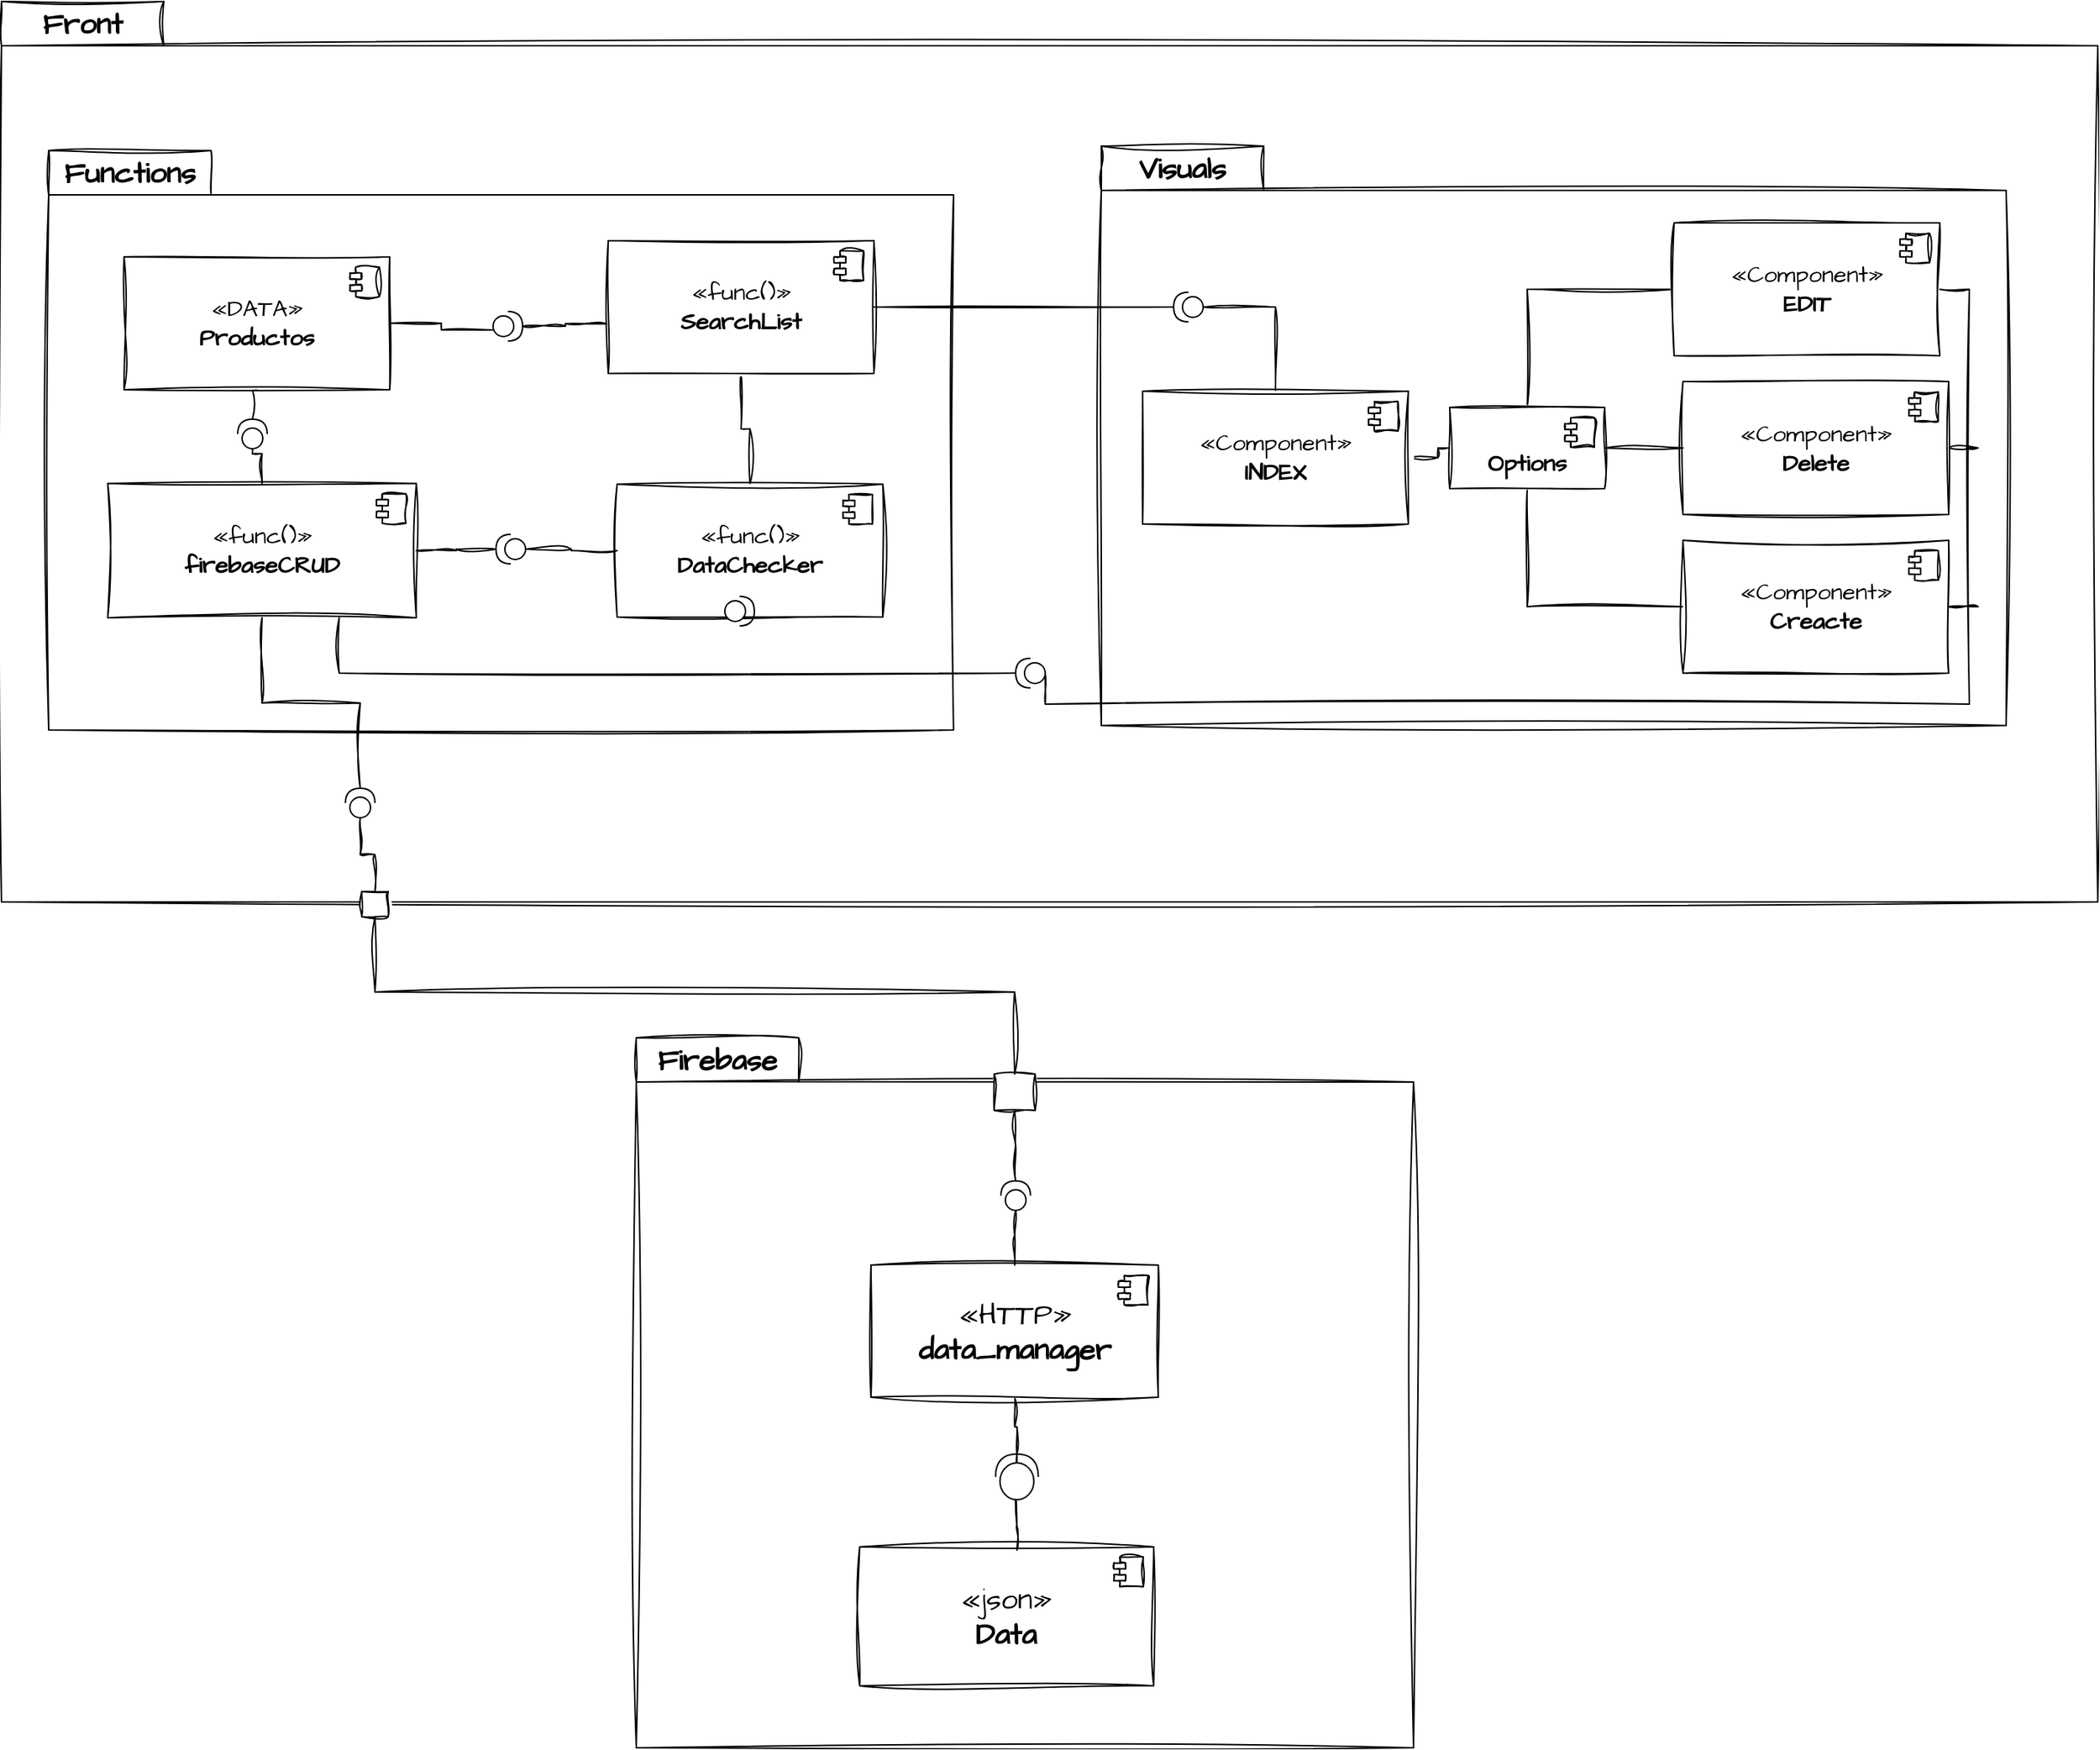 <mxfile version="21.6.8" type="device">
  <diagram name="Página-1" id="hoifU6ViEmK2viiTp7wW">
    <mxGraphModel dx="2280" dy="1666" grid="0" gridSize="10" guides="1" tooltips="1" connect="1" arrows="1" fold="1" page="0" pageScale="1" pageWidth="827" pageHeight="1169" math="0" shadow="0">
      <root>
        <mxCell id="0" />
        <mxCell id="1" parent="0" />
        <mxCell id="BzcMIlfkq29fERp0sWk7-11" value="Front" style="shape=folder;fontStyle=1;tabWidth=110;tabHeight=30;tabPosition=left;html=1;boundedLbl=1;labelInHeader=1;container=1;collapsible=0;whiteSpace=wrap;sketch=1;hachureGap=4;jiggle=2;curveFitting=1;fontFamily=Architects Daughter;fontSource=https%3A%2F%2Ffonts.googleapis.com%2Fcss%3Ffamily%3DArchitects%2BDaughter;fontSize=20;" vertex="1" parent="1">
          <mxGeometry x="-745" y="-481" width="1420" height="610" as="geometry" />
        </mxCell>
        <mxCell id="BzcMIlfkq29fERp0sWk7-29" value="Visuals&lt;br&gt;" style="shape=folder;fontStyle=1;tabWidth=110;tabHeight=30;tabPosition=left;html=1;boundedLbl=1;labelInHeader=1;container=1;collapsible=0;whiteSpace=wrap;sketch=1;hachureGap=4;jiggle=2;curveFitting=1;fontFamily=Architects Daughter;fontSource=https%3A%2F%2Ffonts.googleapis.com%2Fcss%3Ffamily%3DArchitects%2BDaughter;fontSize=20;" vertex="1" parent="BzcMIlfkq29fERp0sWk7-11">
          <mxGeometry x="745" y="98" width="612.9" height="392.5" as="geometry" />
        </mxCell>
        <mxCell id="BzcMIlfkq29fERp0sWk7-91" style="edgeStyle=orthogonalEdgeStyle;shape=connector;rounded=0;sketch=1;hachureGap=4;jiggle=2;curveFitting=1;orthogonalLoop=1;jettySize=auto;html=1;entryX=0;entryY=0.5;entryDx=0;entryDy=0;entryPerimeter=0;labelBackgroundColor=default;strokeColor=default;fontFamily=Architects Daughter;fontSource=https%3A%2F%2Ffonts.googleapis.com%2Fcss%3Ffamily%3DArchitects%2BDaughter;fontSize=16;fontColor=default;endArrow=none;endFill=0;" edge="1" parent="BzcMIlfkq29fERp0sWk7-29" source="BzcMIlfkq29fERp0sWk7-38" target="BzcMIlfkq29fERp0sWk7-90">
          <mxGeometry relative="1" as="geometry" />
        </mxCell>
        <mxCell id="BzcMIlfkq29fERp0sWk7-105" style="edgeStyle=orthogonalEdgeStyle;shape=connector;rounded=0;sketch=1;hachureGap=4;jiggle=2;curveFitting=1;orthogonalLoop=1;jettySize=auto;html=1;entryX=0;entryY=0.5;entryDx=0;entryDy=0;labelBackgroundColor=default;strokeColor=default;fontFamily=Architects Daughter;fontSource=https%3A%2F%2Ffonts.googleapis.com%2Fcss%3Ffamily%3DArchitects%2BDaughter;fontSize=16;fontColor=default;endArrow=none;endFill=0;" edge="1" parent="BzcMIlfkq29fERp0sWk7-29" source="BzcMIlfkq29fERp0sWk7-38" target="BzcMIlfkq29fERp0sWk7-42">
          <mxGeometry relative="1" as="geometry" />
        </mxCell>
        <mxCell id="BzcMIlfkq29fERp0sWk7-38" value="«Component»&lt;br&gt;&lt;b&gt;INDEX&lt;/b&gt;" style="html=1;dropTarget=0;whiteSpace=wrap;sketch=1;hachureGap=4;jiggle=2;curveFitting=1;fontFamily=Architects Daughter;fontSource=https%3A%2F%2Ffonts.googleapis.com%2Fcss%3Ffamily%3DArchitects%2BDaughter;fontSize=16;fontColor=default;" vertex="1" parent="BzcMIlfkq29fERp0sWk7-29">
          <mxGeometry x="28" y="166" width="180" height="90" as="geometry" />
        </mxCell>
        <mxCell id="BzcMIlfkq29fERp0sWk7-39" value="" style="shape=module;jettyWidth=8;jettyHeight=4;sketch=1;hachureGap=4;jiggle=2;curveFitting=1;fontFamily=Architects Daughter;fontSource=https%3A%2F%2Ffonts.googleapis.com%2Fcss%3Ffamily%3DArchitects%2BDaughter;fontSize=16;fontColor=default;" vertex="1" parent="BzcMIlfkq29fERp0sWk7-38">
          <mxGeometry x="1" width="20" height="20" relative="1" as="geometry">
            <mxPoint x="-27" y="7" as="offset" />
          </mxGeometry>
        </mxCell>
        <mxCell id="BzcMIlfkq29fERp0sWk7-106" style="edgeStyle=orthogonalEdgeStyle;shape=connector;rounded=0;sketch=1;hachureGap=4;jiggle=2;curveFitting=1;orthogonalLoop=1;jettySize=auto;html=1;entryX=0;entryY=0.5;entryDx=0;entryDy=0;labelBackgroundColor=default;strokeColor=default;fontFamily=Architects Daughter;fontSource=https%3A%2F%2Ffonts.googleapis.com%2Fcss%3Ffamily%3DArchitects%2BDaughter;fontSize=16;fontColor=default;endArrow=none;endFill=0;exitX=0.5;exitY=1;exitDx=0;exitDy=0;" edge="1" parent="BzcMIlfkq29fERp0sWk7-29" source="BzcMIlfkq29fERp0sWk7-42" target="BzcMIlfkq29fERp0sWk7-46">
          <mxGeometry relative="1" as="geometry" />
        </mxCell>
        <mxCell id="BzcMIlfkq29fERp0sWk7-107" style="edgeStyle=orthogonalEdgeStyle;shape=connector;rounded=0;sketch=1;hachureGap=4;jiggle=2;curveFitting=1;orthogonalLoop=1;jettySize=auto;html=1;entryX=0;entryY=0.5;entryDx=0;entryDy=0;labelBackgroundColor=default;strokeColor=default;fontFamily=Architects Daughter;fontSource=https%3A%2F%2Ffonts.googleapis.com%2Fcss%3Ffamily%3DArchitects%2BDaughter;fontSize=16;fontColor=default;endArrow=none;endFill=0;" edge="1" parent="BzcMIlfkq29fERp0sWk7-29" source="BzcMIlfkq29fERp0sWk7-42" target="BzcMIlfkq29fERp0sWk7-48">
          <mxGeometry relative="1" as="geometry" />
        </mxCell>
        <mxCell id="BzcMIlfkq29fERp0sWk7-108" style="edgeStyle=orthogonalEdgeStyle;shape=connector;rounded=0;sketch=1;hachureGap=4;jiggle=2;curveFitting=1;orthogonalLoop=1;jettySize=auto;html=1;entryX=0;entryY=0.5;entryDx=0;entryDy=0;labelBackgroundColor=default;strokeColor=default;fontFamily=Architects Daughter;fontSource=https%3A%2F%2Ffonts.googleapis.com%2Fcss%3Ffamily%3DArchitects%2BDaughter;fontSize=16;fontColor=default;endArrow=none;endFill=0;exitX=0.5;exitY=0;exitDx=0;exitDy=0;" edge="1" parent="BzcMIlfkq29fERp0sWk7-29" source="BzcMIlfkq29fERp0sWk7-42" target="BzcMIlfkq29fERp0sWk7-44">
          <mxGeometry relative="1" as="geometry" />
        </mxCell>
        <mxCell id="BzcMIlfkq29fERp0sWk7-42" value="&lt;br&gt;&lt;b&gt;Options&lt;/b&gt;" style="html=1;dropTarget=0;whiteSpace=wrap;sketch=1;hachureGap=4;jiggle=2;curveFitting=1;fontFamily=Architects Daughter;fontSource=https%3A%2F%2Ffonts.googleapis.com%2Fcss%3Ffamily%3DArchitects%2BDaughter;fontSize=16;fontColor=default;" vertex="1" parent="BzcMIlfkq29fERp0sWk7-29">
          <mxGeometry x="236" y="177" width="105" height="55" as="geometry" />
        </mxCell>
        <mxCell id="BzcMIlfkq29fERp0sWk7-43" value="" style="shape=module;jettyWidth=8;jettyHeight=4;sketch=1;hachureGap=4;jiggle=2;curveFitting=1;fontFamily=Architects Daughter;fontSource=https%3A%2F%2Ffonts.googleapis.com%2Fcss%3Ffamily%3DArchitects%2BDaughter;fontSize=16;fontColor=default;" vertex="1" parent="BzcMIlfkq29fERp0sWk7-42">
          <mxGeometry x="1" width="20" height="20" relative="1" as="geometry">
            <mxPoint x="-27" y="7" as="offset" />
          </mxGeometry>
        </mxCell>
        <mxCell id="BzcMIlfkq29fERp0sWk7-44" value="«Component»&lt;br&gt;&lt;b&gt;EDIT&lt;/b&gt;" style="html=1;dropTarget=0;whiteSpace=wrap;sketch=1;hachureGap=4;jiggle=2;curveFitting=1;fontFamily=Architects Daughter;fontSource=https%3A%2F%2Ffonts.googleapis.com%2Fcss%3Ffamily%3DArchitects%2BDaughter;fontSize=16;fontColor=default;" vertex="1" parent="BzcMIlfkq29fERp0sWk7-29">
          <mxGeometry x="388" y="52" width="180" height="90" as="geometry" />
        </mxCell>
        <mxCell id="BzcMIlfkq29fERp0sWk7-45" value="" style="shape=module;jettyWidth=8;jettyHeight=4;sketch=1;hachureGap=4;jiggle=2;curveFitting=1;fontFamily=Architects Daughter;fontSource=https%3A%2F%2Ffonts.googleapis.com%2Fcss%3Ffamily%3DArchitects%2BDaughter;fontSize=16;fontColor=default;" vertex="1" parent="BzcMIlfkq29fERp0sWk7-44">
          <mxGeometry x="1" width="20" height="20" relative="1" as="geometry">
            <mxPoint x="-27" y="7" as="offset" />
          </mxGeometry>
        </mxCell>
        <mxCell id="BzcMIlfkq29fERp0sWk7-104" style="edgeStyle=orthogonalEdgeStyle;shape=connector;rounded=0;sketch=1;hachureGap=4;jiggle=2;curveFitting=1;orthogonalLoop=1;jettySize=auto;html=1;labelBackgroundColor=default;strokeColor=default;fontFamily=Architects Daughter;fontSource=https%3A%2F%2Ffonts.googleapis.com%2Fcss%3Ffamily%3DArchitects%2BDaughter;fontSize=16;fontColor=default;endArrow=none;endFill=0;" edge="1" parent="BzcMIlfkq29fERp0sWk7-29" source="BzcMIlfkq29fERp0sWk7-46">
          <mxGeometry relative="1" as="geometry">
            <mxPoint x="586.692" y="312" as="targetPoint" />
          </mxGeometry>
        </mxCell>
        <mxCell id="BzcMIlfkq29fERp0sWk7-46" value="«Component»&lt;br&gt;&lt;b&gt;Creacte&lt;/b&gt;" style="html=1;dropTarget=0;whiteSpace=wrap;sketch=1;hachureGap=4;jiggle=2;curveFitting=1;fontFamily=Architects Daughter;fontSource=https%3A%2F%2Ffonts.googleapis.com%2Fcss%3Ffamily%3DArchitects%2BDaughter;fontSize=16;fontColor=default;" vertex="1" parent="BzcMIlfkq29fERp0sWk7-29">
          <mxGeometry x="394" y="267" width="180" height="90" as="geometry" />
        </mxCell>
        <mxCell id="BzcMIlfkq29fERp0sWk7-47" value="" style="shape=module;jettyWidth=8;jettyHeight=4;sketch=1;hachureGap=4;jiggle=2;curveFitting=1;fontFamily=Architects Daughter;fontSource=https%3A%2F%2Ffonts.googleapis.com%2Fcss%3Ffamily%3DArchitects%2BDaughter;fontSize=16;fontColor=default;" vertex="1" parent="BzcMIlfkq29fERp0sWk7-46">
          <mxGeometry x="1" width="20" height="20" relative="1" as="geometry">
            <mxPoint x="-27" y="7" as="offset" />
          </mxGeometry>
        </mxCell>
        <mxCell id="BzcMIlfkq29fERp0sWk7-103" style="edgeStyle=orthogonalEdgeStyle;shape=connector;rounded=0;sketch=1;hachureGap=4;jiggle=2;curveFitting=1;orthogonalLoop=1;jettySize=auto;html=1;labelBackgroundColor=default;strokeColor=default;fontFamily=Architects Daughter;fontSource=https%3A%2F%2Ffonts.googleapis.com%2Fcss%3Ffamily%3DArchitects%2BDaughter;fontSize=16;fontColor=default;endArrow=none;endFill=0;" edge="1" parent="BzcMIlfkq29fERp0sWk7-29" source="BzcMIlfkq29fERp0sWk7-48">
          <mxGeometry relative="1" as="geometry">
            <mxPoint x="586.0" y="204.5" as="targetPoint" />
          </mxGeometry>
        </mxCell>
        <mxCell id="BzcMIlfkq29fERp0sWk7-48" value="«Component»&lt;br&gt;&lt;b&gt;Delete&lt;/b&gt;" style="html=1;dropTarget=0;whiteSpace=wrap;sketch=1;hachureGap=4;jiggle=2;curveFitting=1;fontFamily=Architects Daughter;fontSource=https%3A%2F%2Ffonts.googleapis.com%2Fcss%3Ffamily%3DArchitects%2BDaughter;fontSize=16;fontColor=default;" vertex="1" parent="BzcMIlfkq29fERp0sWk7-29">
          <mxGeometry x="394" y="159.5" width="180" height="90" as="geometry" />
        </mxCell>
        <mxCell id="BzcMIlfkq29fERp0sWk7-49" value="" style="shape=module;jettyWidth=8;jettyHeight=4;sketch=1;hachureGap=4;jiggle=2;curveFitting=1;fontFamily=Architects Daughter;fontSource=https%3A%2F%2Ffonts.googleapis.com%2Fcss%3Ffamily%3DArchitects%2BDaughter;fontSize=16;fontColor=default;" vertex="1" parent="BzcMIlfkq29fERp0sWk7-48">
          <mxGeometry x="1" width="20" height="20" relative="1" as="geometry">
            <mxPoint x="-27" y="7" as="offset" />
          </mxGeometry>
        </mxCell>
        <mxCell id="BzcMIlfkq29fERp0sWk7-90" value="" style="shape=providedRequiredInterface;html=1;verticalLabelPosition=bottom;sketch=0;hachureGap=4;jiggle=2;curveFitting=1;fontFamily=Architects Daughter;fontSource=https%3A%2F%2Ffonts.googleapis.com%2Fcss%3Ffamily%3DArchitects%2BDaughter;fontSize=16;fontColor=default;rotation=-180;" vertex="1" parent="BzcMIlfkq29fERp0sWk7-29">
          <mxGeometry x="49" y="99" width="20" height="20" as="geometry" />
        </mxCell>
        <mxCell id="BzcMIlfkq29fERp0sWk7-31" value="Functions" style="shape=folder;fontStyle=1;tabWidth=110;tabHeight=30;tabPosition=left;html=1;boundedLbl=1;labelInHeader=1;container=1;collapsible=0;whiteSpace=wrap;sketch=1;hachureGap=4;jiggle=2;curveFitting=1;fontFamily=Architects Daughter;fontSource=https%3A%2F%2Ffonts.googleapis.com%2Fcss%3Ffamily%3DArchitects%2BDaughter;fontSize=20;" vertex="1" parent="BzcMIlfkq29fERp0sWk7-11">
          <mxGeometry x="32" y="101" width="612.9" height="392.5" as="geometry" />
        </mxCell>
        <mxCell id="BzcMIlfkq29fERp0sWk7-68" value="" style="edgeStyle=orthogonalEdgeStyle;shape=connector;rounded=0;sketch=1;hachureGap=4;jiggle=2;curveFitting=1;orthogonalLoop=1;jettySize=auto;html=1;labelBackgroundColor=default;strokeColor=default;fontFamily=Architects Daughter;fontSource=https%3A%2F%2Ffonts.googleapis.com%2Fcss%3Ffamily%3DArchitects%2BDaughter;fontSize=16;fontColor=default;endArrow=none;endFill=0;" edge="1" parent="BzcMIlfkq29fERp0sWk7-31" source="BzcMIlfkq29fERp0sWk7-70" target="BzcMIlfkq29fERp0sWk7-40">
          <mxGeometry relative="1" as="geometry" />
        </mxCell>
        <mxCell id="BzcMIlfkq29fERp0sWk7-32" value="«func()»&lt;br&gt;&lt;b&gt;firebaseCRUD&lt;/b&gt;" style="html=1;dropTarget=0;whiteSpace=wrap;sketch=1;hachureGap=4;jiggle=2;curveFitting=1;fontFamily=Architects Daughter;fontSource=https%3A%2F%2Ffonts.googleapis.com%2Fcss%3Ffamily%3DArchitects%2BDaughter;fontSize=16;fontColor=default;" vertex="1" parent="BzcMIlfkq29fERp0sWk7-31">
          <mxGeometry x="40" y="225.5" width="209" height="91" as="geometry" />
        </mxCell>
        <mxCell id="BzcMIlfkq29fERp0sWk7-33" value="" style="shape=module;jettyWidth=8;jettyHeight=4;sketch=1;hachureGap=4;jiggle=2;curveFitting=1;fontFamily=Architects Daughter;fontSource=https%3A%2F%2Ffonts.googleapis.com%2Fcss%3Ffamily%3DArchitects%2BDaughter;fontSize=16;fontColor=default;" vertex="1" parent="BzcMIlfkq29fERp0sWk7-32">
          <mxGeometry x="1" width="20" height="20" relative="1" as="geometry">
            <mxPoint x="-27" y="7" as="offset" />
          </mxGeometry>
        </mxCell>
        <mxCell id="BzcMIlfkq29fERp0sWk7-83" value="" style="edgeStyle=orthogonalEdgeStyle;shape=connector;rounded=0;sketch=1;hachureGap=4;jiggle=2;curveFitting=1;orthogonalLoop=1;jettySize=auto;html=1;labelBackgroundColor=default;strokeColor=default;fontFamily=Architects Daughter;fontSource=https%3A%2F%2Ffonts.googleapis.com%2Fcss%3Ffamily%3DArchitects%2BDaughter;fontSize=16;fontColor=default;endArrow=none;endFill=0;" edge="1" parent="BzcMIlfkq29fERp0sWk7-31" source="BzcMIlfkq29fERp0sWk7-34" target="BzcMIlfkq29fERp0sWk7-36">
          <mxGeometry relative="1" as="geometry" />
        </mxCell>
        <mxCell id="BzcMIlfkq29fERp0sWk7-34" value="«func()»&lt;br&gt;&lt;b&gt;SearchList&lt;/b&gt;" style="html=1;dropTarget=0;whiteSpace=wrap;sketch=1;hachureGap=4;jiggle=2;curveFitting=1;fontFamily=Architects Daughter;fontSource=https%3A%2F%2Ffonts.googleapis.com%2Fcss%3Ffamily%3DArchitects%2BDaughter;fontSize=16;fontColor=default;" vertex="1" parent="BzcMIlfkq29fERp0sWk7-31">
          <mxGeometry x="379" y="61" width="180" height="90" as="geometry" />
        </mxCell>
        <mxCell id="BzcMIlfkq29fERp0sWk7-35" value="" style="shape=module;jettyWidth=8;jettyHeight=4;sketch=1;hachureGap=4;jiggle=2;curveFitting=1;fontFamily=Architects Daughter;fontSource=https%3A%2F%2Ffonts.googleapis.com%2Fcss%3Ffamily%3DArchitects%2BDaughter;fontSize=16;fontColor=default;" vertex="1" parent="BzcMIlfkq29fERp0sWk7-34">
          <mxGeometry x="1" width="20" height="20" relative="1" as="geometry">
            <mxPoint x="-27" y="7" as="offset" />
          </mxGeometry>
        </mxCell>
        <mxCell id="BzcMIlfkq29fERp0sWk7-72" style="edgeStyle=orthogonalEdgeStyle;shape=connector;rounded=0;sketch=1;hachureGap=4;jiggle=2;curveFitting=1;orthogonalLoop=1;jettySize=auto;html=1;entryX=1;entryY=0.5;entryDx=0;entryDy=0;labelBackgroundColor=default;strokeColor=default;fontFamily=Architects Daughter;fontSource=https%3A%2F%2Ffonts.googleapis.com%2Fcss%3Ffamily%3DArchitects%2BDaughter;fontSize=16;fontColor=default;endArrow=none;endFill=0;" edge="1" parent="BzcMIlfkq29fERp0sWk7-31" source="BzcMIlfkq29fERp0sWk7-78" target="BzcMIlfkq29fERp0sWk7-32">
          <mxGeometry relative="1" as="geometry" />
        </mxCell>
        <mxCell id="BzcMIlfkq29fERp0sWk7-79" style="edgeStyle=orthogonalEdgeStyle;shape=connector;rounded=0;sketch=1;hachureGap=4;jiggle=2;curveFitting=1;orthogonalLoop=1;jettySize=auto;html=1;entryX=0;entryY=0.5;entryDx=0;entryDy=0;entryPerimeter=0;labelBackgroundColor=default;strokeColor=default;fontFamily=Architects Daughter;fontSource=https%3A%2F%2Ffonts.googleapis.com%2Fcss%3Ffamily%3DArchitects%2BDaughter;fontSize=16;fontColor=default;endArrow=none;endFill=0;" edge="1" parent="BzcMIlfkq29fERp0sWk7-31" source="BzcMIlfkq29fERp0sWk7-36" target="BzcMIlfkq29fERp0sWk7-78">
          <mxGeometry relative="1" as="geometry" />
        </mxCell>
        <mxCell id="BzcMIlfkq29fERp0sWk7-36" value="«func()»&lt;br&gt;&lt;b&gt;DataChecker&lt;/b&gt;" style="html=1;dropTarget=0;whiteSpace=wrap;sketch=1;hachureGap=4;jiggle=2;curveFitting=1;fontFamily=Architects Daughter;fontSource=https%3A%2F%2Ffonts.googleapis.com%2Fcss%3Ffamily%3DArchitects%2BDaughter;fontSize=16;fontColor=default;" vertex="1" parent="BzcMIlfkq29fERp0sWk7-31">
          <mxGeometry x="385" y="226" width="180" height="90" as="geometry" />
        </mxCell>
        <mxCell id="BzcMIlfkq29fERp0sWk7-37" value="" style="shape=module;jettyWidth=8;jettyHeight=4;sketch=1;hachureGap=4;jiggle=2;curveFitting=1;fontFamily=Architects Daughter;fontSource=https%3A%2F%2Ffonts.googleapis.com%2Fcss%3Ffamily%3DArchitects%2BDaughter;fontSize=16;fontColor=default;" vertex="1" parent="BzcMIlfkq29fERp0sWk7-36">
          <mxGeometry x="1" width="20" height="20" relative="1" as="geometry">
            <mxPoint x="-27" y="7" as="offset" />
          </mxGeometry>
        </mxCell>
        <mxCell id="BzcMIlfkq29fERp0sWk7-71" style="edgeStyle=orthogonalEdgeStyle;shape=connector;rounded=0;sketch=1;hachureGap=4;jiggle=2;curveFitting=1;orthogonalLoop=1;jettySize=auto;html=1;entryX=-0.007;entryY=0.626;entryDx=0;entryDy=0;entryPerimeter=0;labelBackgroundColor=default;strokeColor=default;fontFamily=Architects Daughter;fontSource=https%3A%2F%2Ffonts.googleapis.com%2Fcss%3Ffamily%3DArchitects%2BDaughter;fontSize=16;fontColor=default;endArrow=none;endFill=0;" edge="1" parent="BzcMIlfkq29fERp0sWk7-31" source="BzcMIlfkq29fERp0sWk7-74" target="BzcMIlfkq29fERp0sWk7-34">
          <mxGeometry relative="1" as="geometry" />
        </mxCell>
        <mxCell id="BzcMIlfkq29fERp0sWk7-40" value="«DATA»&lt;br&gt;&lt;b&gt;Productos&lt;/b&gt;" style="html=1;dropTarget=0;whiteSpace=wrap;sketch=1;hachureGap=4;jiggle=2;curveFitting=1;fontFamily=Architects Daughter;fontSource=https%3A%2F%2Ffonts.googleapis.com%2Fcss%3Ffamily%3DArchitects%2BDaughter;fontSize=16;fontColor=default;" vertex="1" parent="BzcMIlfkq29fERp0sWk7-31">
          <mxGeometry x="51" y="72" width="180" height="90" as="geometry" />
        </mxCell>
        <mxCell id="BzcMIlfkq29fERp0sWk7-41" value="" style="shape=module;jettyWidth=8;jettyHeight=4;sketch=1;hachureGap=4;jiggle=2;curveFitting=1;fontFamily=Architects Daughter;fontSource=https%3A%2F%2Ffonts.googleapis.com%2Fcss%3Ffamily%3DArchitects%2BDaughter;fontSize=16;fontColor=default;" vertex="1" parent="BzcMIlfkq29fERp0sWk7-40">
          <mxGeometry x="1" width="20" height="20" relative="1" as="geometry">
            <mxPoint x="-27" y="7" as="offset" />
          </mxGeometry>
        </mxCell>
        <mxCell id="BzcMIlfkq29fERp0sWk7-69" value="" style="edgeStyle=orthogonalEdgeStyle;shape=connector;rounded=0;sketch=1;hachureGap=4;jiggle=2;curveFitting=1;orthogonalLoop=1;jettySize=auto;html=1;labelBackgroundColor=default;strokeColor=default;fontFamily=Architects Daughter;fontSource=https%3A%2F%2Ffonts.googleapis.com%2Fcss%3Ffamily%3DArchitects%2BDaughter;fontSize=16;fontColor=default;endArrow=none;endFill=0;" edge="1" parent="BzcMIlfkq29fERp0sWk7-31" source="BzcMIlfkq29fERp0sWk7-32" target="BzcMIlfkq29fERp0sWk7-70">
          <mxGeometry relative="1" as="geometry">
            <mxPoint x="-562" y="-154" as="sourcePoint" />
            <mxPoint x="-565" y="-218" as="targetPoint" />
          </mxGeometry>
        </mxCell>
        <mxCell id="BzcMIlfkq29fERp0sWk7-70" value="" style="shape=providedRequiredInterface;html=1;verticalLabelPosition=bottom;sketch=0;hachureGap=4;jiggle=2;curveFitting=1;fontFamily=Architects Daughter;fontSource=https%3A%2F%2Ffonts.googleapis.com%2Fcss%3Ffamily%3DArchitects%2BDaughter;fontSize=16;fontColor=default;rotation=-90;" vertex="1" parent="BzcMIlfkq29fERp0sWk7-31">
          <mxGeometry x="128" y="182" width="20" height="20" as="geometry" />
        </mxCell>
        <mxCell id="BzcMIlfkq29fERp0sWk7-73" value="" style="edgeStyle=orthogonalEdgeStyle;shape=connector;rounded=0;sketch=1;hachureGap=4;jiggle=2;curveFitting=1;orthogonalLoop=1;jettySize=auto;html=1;entryX=-0.007;entryY=0.626;entryDx=0;entryDy=0;entryPerimeter=0;labelBackgroundColor=default;strokeColor=default;fontFamily=Architects Daughter;fontSource=https%3A%2F%2Ffonts.googleapis.com%2Fcss%3Ffamily%3DArchitects%2BDaughter;fontSize=16;fontColor=default;endArrow=none;endFill=0;" edge="1" parent="BzcMIlfkq29fERp0sWk7-31" source="BzcMIlfkq29fERp0sWk7-40" target="BzcMIlfkq29fERp0sWk7-74">
          <mxGeometry relative="1" as="geometry">
            <mxPoint x="-475" y="-263" as="sourcePoint" />
            <mxPoint x="-328" y="-263" as="targetPoint" />
          </mxGeometry>
        </mxCell>
        <mxCell id="BzcMIlfkq29fERp0sWk7-74" value="" style="shape=providedRequiredInterface;html=1;verticalLabelPosition=bottom;sketch=0;hachureGap=4;jiggle=2;curveFitting=1;fontFamily=Architects Daughter;fontSource=https%3A%2F%2Ffonts.googleapis.com%2Fcss%3Ffamily%3DArchitects%2BDaughter;fontSize=16;fontColor=default;" vertex="1" parent="BzcMIlfkq29fERp0sWk7-31">
          <mxGeometry x="301" y="109" width="20" height="20" as="geometry" />
        </mxCell>
        <mxCell id="BzcMIlfkq29fERp0sWk7-78" value="" style="shape=providedRequiredInterface;html=1;verticalLabelPosition=bottom;sketch=0;hachureGap=4;jiggle=2;curveFitting=1;fontFamily=Architects Daughter;fontSource=https%3A%2F%2Ffonts.googleapis.com%2Fcss%3Ffamily%3DArchitects%2BDaughter;fontSize=16;fontColor=default;rotation=-180;" vertex="1" parent="BzcMIlfkq29fERp0sWk7-31">
          <mxGeometry x="303" y="260" width="20" height="20" as="geometry" />
        </mxCell>
        <mxCell id="BzcMIlfkq29fERp0sWk7-64" value="" style="edgeStyle=orthogonalEdgeStyle;shape=connector;rounded=0;sketch=1;hachureGap=4;jiggle=2;curveFitting=1;orthogonalLoop=1;jettySize=auto;html=1;labelBackgroundColor=default;strokeColor=default;fontFamily=Architects Daughter;fontSource=https%3A%2F%2Ffonts.googleapis.com%2Fcss%3Ffamily%3DArchitects%2BDaughter;fontSize=16;fontColor=default;endArrow=none;endFill=0;" edge="1" parent="BzcMIlfkq29fERp0sWk7-11" source="BzcMIlfkq29fERp0sWk7-32" target="BzcMIlfkq29fERp0sWk7-65">
          <mxGeometry relative="1" as="geometry">
            <mxPoint x="-562" y="-63" as="sourcePoint" />
            <mxPoint x="-494" y="96" as="targetPoint" />
          </mxGeometry>
        </mxCell>
        <mxCell id="BzcMIlfkq29fERp0sWk7-65" value="" style="shape=providedRequiredInterface;html=1;verticalLabelPosition=bottom;sketch=0;hachureGap=4;jiggle=2;curveFitting=1;fontFamily=Architects Daughter;fontSource=https%3A%2F%2Ffonts.googleapis.com%2Fcss%3Ffamily%3DArchitects%2BDaughter;fontSize=16;fontColor=default;rotation=-90;" vertex="1" parent="BzcMIlfkq29fERp0sWk7-11">
          <mxGeometry x="233" y="533" width="20" height="20" as="geometry" />
        </mxCell>
        <mxCell id="BzcMIlfkq29fERp0sWk7-92" style="edgeStyle=orthogonalEdgeStyle;shape=connector;rounded=0;sketch=1;hachureGap=4;jiggle=2;curveFitting=1;orthogonalLoop=1;jettySize=auto;html=1;entryX=1;entryY=0.5;entryDx=0;entryDy=0;entryPerimeter=0;labelBackgroundColor=default;strokeColor=default;fontFamily=Architects Daughter;fontSource=https%3A%2F%2Ffonts.googleapis.com%2Fcss%3Ffamily%3DArchitects%2BDaughter;fontSize=16;fontColor=default;endArrow=none;endFill=0;" edge="1" parent="BzcMIlfkq29fERp0sWk7-11" source="BzcMIlfkq29fERp0sWk7-34" target="BzcMIlfkq29fERp0sWk7-90">
          <mxGeometry relative="1" as="geometry" />
        </mxCell>
        <mxCell id="BzcMIlfkq29fERp0sWk7-96" value="" style="shape=providedRequiredInterface;html=1;verticalLabelPosition=bottom;sketch=0;hachureGap=4;jiggle=2;curveFitting=1;fontFamily=Architects Daughter;fontSource=https%3A%2F%2Ffonts.googleapis.com%2Fcss%3Ffamily%3DArchitects%2BDaughter;fontSize=16;fontColor=default;rotation=-180;" vertex="1" parent="BzcMIlfkq29fERp0sWk7-11">
          <mxGeometry x="687" y="445" width="20" height="20" as="geometry" />
        </mxCell>
        <mxCell id="BzcMIlfkq29fERp0sWk7-99" style="edgeStyle=orthogonalEdgeStyle;shape=connector;rounded=0;sketch=1;hachureGap=4;jiggle=2;curveFitting=1;orthogonalLoop=1;jettySize=auto;html=1;entryX=1;entryY=0.5;entryDx=0;entryDy=0;entryPerimeter=0;labelBackgroundColor=default;strokeColor=default;fontFamily=Architects Daughter;fontSource=https%3A%2F%2Ffonts.googleapis.com%2Fcss%3Ffamily%3DArchitects%2BDaughter;fontSize=16;fontColor=default;endArrow=none;endFill=0;exitX=0.75;exitY=1;exitDx=0;exitDy=0;" edge="1" parent="BzcMIlfkq29fERp0sWk7-11" source="BzcMIlfkq29fERp0sWk7-32" target="BzcMIlfkq29fERp0sWk7-96">
          <mxGeometry relative="1" as="geometry" />
        </mxCell>
        <mxCell id="BzcMIlfkq29fERp0sWk7-101" style="edgeStyle=orthogonalEdgeStyle;shape=connector;rounded=0;sketch=1;hachureGap=4;jiggle=2;curveFitting=1;orthogonalLoop=1;jettySize=auto;html=1;entryX=0;entryY=0.5;entryDx=0;entryDy=0;entryPerimeter=0;labelBackgroundColor=default;strokeColor=default;fontFamily=Architects Daughter;fontSource=https%3A%2F%2Ffonts.googleapis.com%2Fcss%3Ffamily%3DArchitects%2BDaughter;fontSize=16;fontColor=default;endArrow=none;endFill=0;exitX=1;exitY=0.5;exitDx=0;exitDy=0;" edge="1" parent="BzcMIlfkq29fERp0sWk7-11" source="BzcMIlfkq29fERp0sWk7-44" target="BzcMIlfkq29fERp0sWk7-96">
          <mxGeometry relative="1" as="geometry">
            <Array as="points">
              <mxPoint x="1333" y="195" />
              <mxPoint x="1333" y="476" />
              <mxPoint x="707" y="476" />
            </Array>
          </mxGeometry>
        </mxCell>
        <mxCell id="BzcMIlfkq29fERp0sWk7-13" value="Firebase" style="shape=folder;fontStyle=1;tabWidth=110;tabHeight=30;tabPosition=left;html=1;boundedLbl=1;labelInHeader=1;container=1;collapsible=0;whiteSpace=wrap;sketch=1;hachureGap=4;jiggle=2;curveFitting=1;fontFamily=Architects Daughter;fontSource=https%3A%2F%2Ffonts.googleapis.com%2Fcss%3Ffamily%3DArchitects%2BDaughter;fontSize=20;" vertex="1" parent="1">
          <mxGeometry x="-315" y="221" width="526.5" height="481" as="geometry" />
        </mxCell>
        <mxCell id="BzcMIlfkq29fERp0sWk7-14" value="«json»&lt;br&gt;&lt;b&gt;Data&lt;/b&gt;" style="html=1;dropTarget=0;whiteSpace=wrap;sketch=1;hachureGap=4;jiggle=2;curveFitting=1;fontFamily=Architects Daughter;fontSource=https%3A%2F%2Ffonts.googleapis.com%2Fcss%3Ffamily%3DArchitects%2BDaughter;fontSize=20;" vertex="1" parent="BzcMIlfkq29fERp0sWk7-13">
          <mxGeometry x="151.311" y="344.813" width="199.174" height="94.172" as="geometry" />
        </mxCell>
        <mxCell id="BzcMIlfkq29fERp0sWk7-15" value="" style="shape=module;jettyWidth=8;jettyHeight=4;sketch=1;hachureGap=4;jiggle=2;curveFitting=1;fontFamily=Architects Daughter;fontSource=https%3A%2F%2Ffonts.googleapis.com%2Fcss%3Ffamily%3DArchitects%2BDaughter;fontSize=20;" vertex="1" parent="BzcMIlfkq29fERp0sWk7-14">
          <mxGeometry x="1" width="20" height="20" relative="1" as="geometry">
            <mxPoint x="-27" y="7" as="offset" />
          </mxGeometry>
        </mxCell>
        <mxCell id="BzcMIlfkq29fERp0sWk7-26" value="" style="edgeStyle=orthogonalEdgeStyle;rounded=0;sketch=1;hachureGap=4;jiggle=2;curveFitting=1;orthogonalLoop=1;jettySize=auto;html=1;fontFamily=Architects Daughter;fontSource=https%3A%2F%2Ffonts.googleapis.com%2Fcss%3Ffamily%3DArchitects%2BDaughter;fontSize=16;endArrow=none;endFill=0;" edge="1" parent="BzcMIlfkq29fERp0sWk7-13" source="BzcMIlfkq29fERp0sWk7-21" target="BzcMIlfkq29fERp0sWk7-25">
          <mxGeometry relative="1" as="geometry" />
        </mxCell>
        <mxCell id="BzcMIlfkq29fERp0sWk7-60" style="edgeStyle=orthogonalEdgeStyle;shape=connector;rounded=0;sketch=1;hachureGap=4;jiggle=2;curveFitting=1;orthogonalLoop=1;jettySize=auto;html=1;labelBackgroundColor=default;strokeColor=default;fontFamily=Architects Daughter;fontSource=https%3A%2F%2Ffonts.googleapis.com%2Fcss%3Ffamily%3DArchitects%2BDaughter;fontSize=16;fontColor=default;endArrow=none;endFill=0;" edge="1" parent="BzcMIlfkq29fERp0sWk7-13" source="BzcMIlfkq29fERp0sWk7-63" target="BzcMIlfkq29fERp0sWk7-58">
          <mxGeometry relative="1" as="geometry" />
        </mxCell>
        <mxCell id="BzcMIlfkq29fERp0sWk7-21" value="«HTTP»&lt;br&gt;&lt;b&gt;data_manager&lt;/b&gt;" style="html=1;dropTarget=0;whiteSpace=wrap;sketch=1;hachureGap=4;jiggle=2;curveFitting=1;fontFamily=Architects Daughter;fontSource=https%3A%2F%2Ffonts.googleapis.com%2Fcss%3Ffamily%3DArchitects%2BDaughter;fontSize=20;" vertex="1" parent="BzcMIlfkq29fERp0sWk7-13">
          <mxGeometry x="158.97" y="154" width="194.66" height="89.56" as="geometry" />
        </mxCell>
        <mxCell id="BzcMIlfkq29fERp0sWk7-22" value="" style="shape=module;jettyWidth=8;jettyHeight=4;sketch=1;hachureGap=4;jiggle=2;curveFitting=1;fontFamily=Architects Daughter;fontSource=https%3A%2F%2Ffonts.googleapis.com%2Fcss%3Ffamily%3DArchitects%2BDaughter;fontSize=20;" vertex="1" parent="BzcMIlfkq29fERp0sWk7-21">
          <mxGeometry x="1" width="20" height="20" relative="1" as="geometry">
            <mxPoint x="-27" y="7" as="offset" />
          </mxGeometry>
        </mxCell>
        <mxCell id="BzcMIlfkq29fERp0sWk7-28" style="edgeStyle=orthogonalEdgeStyle;shape=connector;rounded=0;sketch=1;hachureGap=4;jiggle=2;curveFitting=1;orthogonalLoop=1;jettySize=auto;html=1;exitX=1;exitY=0.5;exitDx=0;exitDy=0;exitPerimeter=0;entryX=0.535;entryY=0.024;entryDx=0;entryDy=0;entryPerimeter=0;labelBackgroundColor=default;strokeColor=default;fontFamily=Architects Daughter;fontSource=https%3A%2F%2Ffonts.googleapis.com%2Fcss%3Ffamily%3DArchitects%2BDaughter;fontSize=16;fontColor=default;endArrow=none;endFill=0;" edge="1" parent="BzcMIlfkq29fERp0sWk7-13" source="BzcMIlfkq29fERp0sWk7-25" target="BzcMIlfkq29fERp0sWk7-14">
          <mxGeometry relative="1" as="geometry">
            <Array as="points">
              <mxPoint x="257.846" y="330.325" />
              <mxPoint x="257.846" y="330.325" />
            </Array>
          </mxGeometry>
        </mxCell>
        <mxCell id="BzcMIlfkq29fERp0sWk7-25" value="" style="shape=providedRequiredInterface;html=1;verticalLabelPosition=bottom;sketch=0;hachureGap=4;jiggle=2;curveFitting=1;fontFamily=Architects Daughter;fontSource=https%3A%2F%2Ffonts.googleapis.com%2Fcss%3Ffamily%3DArchitects%2BDaughter;fontSize=20;rotation=-90;" vertex="1" parent="BzcMIlfkq29fERp0sWk7-13">
          <mxGeometry x="242.406" y="282.998" width="30.88" height="28.976" as="geometry" />
        </mxCell>
        <mxCell id="BzcMIlfkq29fERp0sWk7-58" value="" style="fontStyle=0;labelPosition=right;verticalLabelPosition=middle;align=left;verticalAlign=middle;spacingLeft=2;sketch=1;hachureGap=4;jiggle=2;curveFitting=1;fontFamily=Architects Daughter;fontSource=https%3A%2F%2Ffonts.googleapis.com%2Fcss%3Ffamily%3DArchitects%2BDaughter;fontSize=16;fontColor=default;" vertex="1" parent="BzcMIlfkq29fERp0sWk7-13">
          <mxGeometry x="242.406" y="24.63" width="27.792" height="24.63" as="geometry" />
        </mxCell>
        <mxCell id="BzcMIlfkq29fERp0sWk7-62" value="" style="edgeStyle=orthogonalEdgeStyle;shape=connector;rounded=0;sketch=1;hachureGap=4;jiggle=2;curveFitting=1;orthogonalLoop=1;jettySize=auto;html=1;labelBackgroundColor=default;strokeColor=default;fontFamily=Architects Daughter;fontSource=https%3A%2F%2Ffonts.googleapis.com%2Fcss%3Ffamily%3DArchitects%2BDaughter;fontSize=16;fontColor=default;endArrow=none;endFill=0;" edge="1" parent="BzcMIlfkq29fERp0sWk7-13" source="BzcMIlfkq29fERp0sWk7-21" target="BzcMIlfkq29fERp0sWk7-63">
          <mxGeometry relative="1" as="geometry">
            <mxPoint x="74" y="375" as="sourcePoint" />
            <mxPoint x="74" y="270" as="targetPoint" />
          </mxGeometry>
        </mxCell>
        <mxCell id="BzcMIlfkq29fERp0sWk7-63" value="" style="shape=providedRequiredInterface;html=1;verticalLabelPosition=bottom;sketch=0;hachureGap=4;jiggle=2;curveFitting=1;fontFamily=Architects Daughter;fontSource=https%3A%2F%2Ffonts.googleapis.com%2Fcss%3Ffamily%3DArchitects%2BDaughter;fontSize=16;fontColor=default;rotation=-90;" vertex="1" parent="BzcMIlfkq29fERp0sWk7-13">
          <mxGeometry x="247" y="97" width="20" height="20" as="geometry" />
        </mxCell>
        <mxCell id="BzcMIlfkq29fERp0sWk7-51" value="" style="shape=providedRequiredInterface;html=1;verticalLabelPosition=bottom;sketch=0;hachureGap=4;jiggle=2;curveFitting=1;fontFamily=Architects Daughter;fontSource=https%3A%2F%2Ffonts.googleapis.com%2Fcss%3Ffamily%3DArchitects%2BDaughter;fontSize=16;fontColor=default;" vertex="1" parent="1">
          <mxGeometry x="-255" y="-78" width="20" height="20" as="geometry" />
        </mxCell>
        <mxCell id="BzcMIlfkq29fERp0sWk7-53" value="" style="fontStyle=0;labelPosition=right;verticalLabelPosition=middle;align=left;verticalAlign=middle;spacingLeft=2;sketch=1;hachureGap=4;jiggle=2;curveFitting=1;fontFamily=Architects Daughter;fontSource=https%3A%2F%2Ffonts.googleapis.com%2Fcss%3Ffamily%3DArchitects%2BDaughter;fontSize=16;fontColor=default;" vertex="1" parent="1">
          <mxGeometry x="-501" y="122" width="18" height="17" as="geometry" />
        </mxCell>
        <mxCell id="BzcMIlfkq29fERp0sWk7-61" style="edgeStyle=orthogonalEdgeStyle;shape=connector;rounded=0;sketch=1;hachureGap=4;jiggle=2;curveFitting=1;orthogonalLoop=1;jettySize=auto;html=1;entryX=0.5;entryY=1;entryDx=0;entryDy=0;labelBackgroundColor=default;strokeColor=default;fontFamily=Architects Daughter;fontSource=https%3A%2F%2Ffonts.googleapis.com%2Fcss%3Ffamily%3DArchitects%2BDaughter;fontSize=16;fontColor=default;endArrow=none;endFill=0;" edge="1" parent="1" source="BzcMIlfkq29fERp0sWk7-58" target="BzcMIlfkq29fERp0sWk7-53">
          <mxGeometry relative="1" as="geometry">
            <Array as="points">
              <mxPoint x="-59" y="190" />
              <mxPoint x="-492" y="190" />
            </Array>
          </mxGeometry>
        </mxCell>
        <mxCell id="BzcMIlfkq29fERp0sWk7-109" style="edgeStyle=orthogonalEdgeStyle;shape=connector;rounded=0;sketch=1;hachureGap=4;jiggle=2;curveFitting=1;orthogonalLoop=1;jettySize=auto;html=1;entryX=0.5;entryY=0;entryDx=0;entryDy=0;labelBackgroundColor=default;strokeColor=default;fontFamily=Architects Daughter;fontSource=https%3A%2F%2Ffonts.googleapis.com%2Fcss%3Ffamily%3DArchitects%2BDaughter;fontSize=16;fontColor=default;endArrow=none;endFill=0;" edge="1" parent="1" source="BzcMIlfkq29fERp0sWk7-65" target="BzcMIlfkq29fERp0sWk7-53">
          <mxGeometry relative="1" as="geometry" />
        </mxCell>
      </root>
    </mxGraphModel>
  </diagram>
</mxfile>
